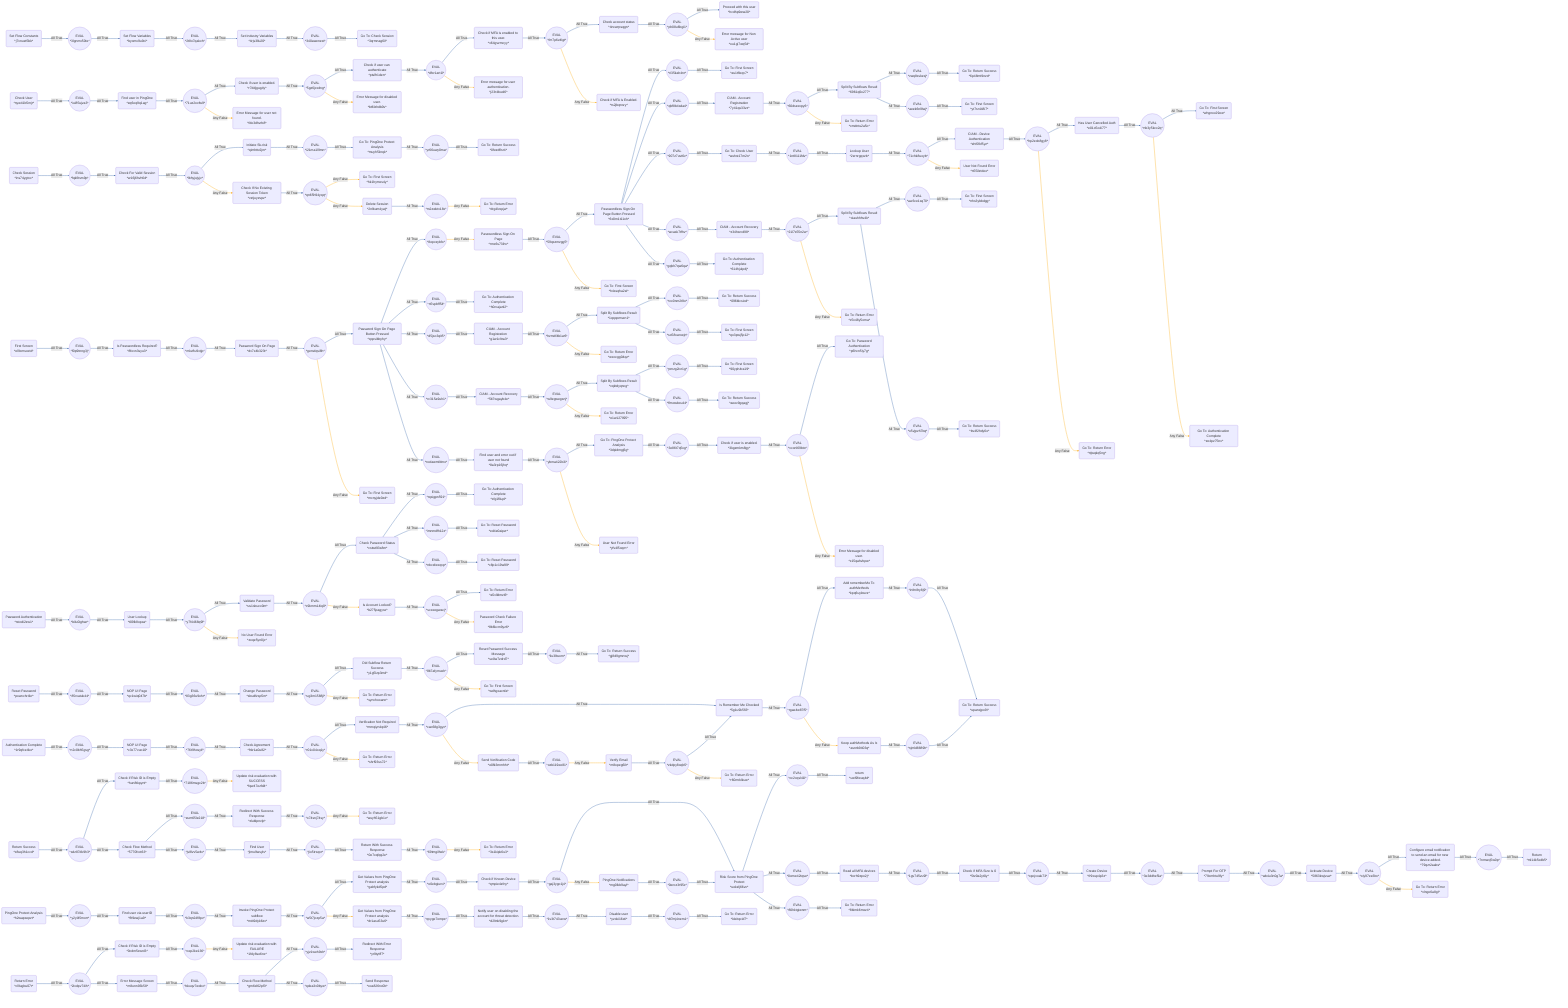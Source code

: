 flowchart LR
    j7vnuet5bk("Set Flow Constants<br>*j7vnuet5bk*") -- All True --> 3lgnmx50te(("EVAL<br>*3lgnmx50te*"))
    3lgnmx50te(("EVAL<br>*3lgnmx50te*")) -- All True --> byomx9u9ci("Set Flow Variables<br>*byomx9u9ci*")
    byomx9u9ci("Set Flow Variables<br>*byomx9u9ci*") -- All True --> 2t8o7qakxh(("EVAL<br>*2t8o7qakxh*"))
    2t8o7qakxh(("EVAL<br>*2t8o7qakxh*")) -- All True --> 4rjs3llu20("Set Industry Variables<br>*4rjs3llu20*")
    4rjs3llu20("Set Industry Variables<br>*4rjs3llu20*") -- All True --> 340awenest(("EVAL<br>*340awenest*"))
    340awenest(("EVAL<br>*340awenest*")) -- All True --> 3qrmnag6il("Go To: Check Session<br>*3qrmnag6il*")
    nyw41b5mjr("Check User<br>*nyw41b5mjr*") -- All True --> iui85ujva3(("EVAL<br>*iui85ujva3*"))
    iui85ujva3(("EVAL<br>*iui85ujva3*")) -- All True --> eq6oq9q1ag("Find user in PingOne<br>*eq6oq9q1ag*")
    eq6oq9q1ag("Find user in PingOne<br>*eq6oq9q1ag*") -- All True --> 71uz2oxfw9(("EVAL<br>*71uz2oxfw9*"))
    71uz2oxfw9(("EVAL<br>*71uz2oxfw9*")) -- All True --> r7ddjgug4y("Check if user is enabled.<br>*r7ddjgug4y*")
    r7ddjgug4y("Check if user is enabled.<br>*r7ddjgug4y*") -- All True --> 5gz6jcxdng(("EVAL<br>*5gz6jcxdng*"))
    5gz6jcxdng(("EVAL<br>*5gz6jcxdng*")) -- All True --> ptslfr1den("Check if user can authenticate<br>*ptslfr1den*")
    ptslfr1den("Check if user can authenticate<br>*ptslfr1den*") -- All True --> dfcr1art1l(("EVAL<br>*dfcr1art1l*"))
    dfcr1art1l(("EVAL<br>*dfcr1art1l*")) -- All True --> v64gvzmcyy("Check if MFA is enabled to this user.<br>*v64gvzmcyy*")
    v64gvzmcyy("Check if MFA is enabled to this user.<br>*v64gvzmcyy*") -- All True --> fm7p6z4lgt(("EVAL<br>*fm7p6z4lgt*"))
    fm7p6z4lgt(("EVAL<br>*fm7p6z4lgt*")) -- All True --> 4ncwrpsqgn("Check account status<br>*4ncwrpsqgn*")
    4ncwrpsqgn("Check account status<br>*4ncwrpsqgn*") -- All True --> ph08u6bgi1(("EVAL<br>*ph08u6bgi1*"))
    ph08u6bgi1(("EVAL<br>*ph08u6bgi1*")) -- All True --> hcdhp9ww20("Proceed with this user<br>*hcdhp9ww20*")
    ph08u6bgi1(("EVAL<br>*ph08u6bgi1*")) -- Any False --> ou1gi7wq5d("Error message for Non Active user<br>*ou1gi7wq5d*")
    fm7p6z4lgt(("EVAL<br>*fm7p6z4lgt*")) -- Any False --> rs2jbqnsry("Check if MFA is Enabled.<br>*rs2jbqnsry*")
    dfcr1art1l(("EVAL<br>*dfcr1art1l*")) -- Any False --> j23r4buol6("Error message for user authentication.<br>*j23r4buol6*")
    5gz6jcxdng(("EVAL<br>*5gz6jcxdng*")) -- Any False --> bt6lzhdb0v("Error Message for disabled user.<br>*bt6lzhdb0v*")
    71uz2oxfw9(("EVAL<br>*71uz2oxfw9*")) -- Any False --> fdo3dhvrb8("Error Message for user not found.<br>*fdo3dhvrb8*")
    ins74ygtvc("Check Session<br>*ins74ygtvc*") -- All True --> fqkfitsm9p(("EVAL<br>*fqkfitsm9p*"))
    fqkfitsm9p(("EVAL<br>*fqkfitsm9p*")) -- All True --> w16j6hvh6d("Check For Valid Session<br>*w16j6hvh6d*")
    w16j6hvh6d("Check For Valid Session<br>*w16j6hvh6d*") -- All True --> lbhyjujyjv(("EVAL<br>*lbhyjujyjv*"))
    lbhyjujyjv(("EVAL<br>*lbhyjujyjv*")) -- All True --> qimhttv2jm("Initiate Sk-risk<br>*qimhttv2jm*")
    qimhttv2jm("Initiate Sk-risk<br>*qimhttv2jm*") -- All True --> i21ma1l9mn(("EVAL<br>*i21ma1l9mn*"))
    i21ma1l9mn(("EVAL<br>*i21ma1l9mn*")) -- All True --> muyh5iinqk("Go To: PingOne Protect Analysis<br>*muyh5iinqk*")
    muyh5iinqk("Go To: PingOne Protect Analysis<br>*muyh5iinqk*") -- All True --> yr66uwy0ma(("EVAL<br>*yr66uwy0ma*"))
    yr66uwy0ma(("EVAL<br>*yr66uwy0ma*")) -- All True --> 0fezdflrz4("Go To: Return Success<br>*0fezdflrz4*")
    lbhyjujyjv(("EVAL<br>*lbhyjujyjv*")) -- Any False --> vztjuyevpz("Check If No Existing Session Token<br>*vztjuyevpz*")
    vztjuyevpz("Check If No Existing Session Token<br>*vztjuyevpz*") -- All True --> qn65h94yqq(("EVAL<br>*qn65h94yqq*"))
    qn65h94yqq(("EVAL<br>*qn65h94yqq*")) -- Any False --> hk1hymxs4y("Go To: First Screen<br>*hk1hymxs4y*")
    qn65h94yqq(("EVAL<br>*qn65h94yqq*")) -- Any False --> 2nlbum4ywj("Delete Session<br>*2nlbum4ywj*")
    2nlbum4ywj("Delete Session<br>*2nlbum4ywj*") -- All True --> m2zwktv18x(("EVAL<br>*m2zwktv18x*"))
    m2zwktv18x(("EVAL<br>*m2zwktv18x*")) -- Any False --> drg4lvxpjw("Go To: Return Error<br>*drg4lvxpjw*")
    el9cmscetd("First Screen<br>*el9cmscetd*") -- All True --> f0p9tnng3j(("EVAL<br>*f0p9tnng3j*"))
    f0p9tnng3j(("EVAL<br>*f0p9tnng3j*")) -- All True --> 8fovn3syu3("Is Passwordless Required?<br>*8fovn3syu3*")
    8fovn3syu3("Is Passwordless Required?<br>*8fovn3syu3*") -- All True --> mkz8u9xtjp(("EVAL<br>*mkz8u9xtjp*"))
    mkz8u9xtjp(("EVAL<br>*mkz8u9xtjp*")) -- All True --> dv7x4k323t("Password Sign On Page<br>*dv7x4k323t*")
    dv7x4k323t("Password Sign On Page<br>*dv7x4k323t*") -- All True --> gersdqsi8h(("EVAL<br>*gersdqsi8h*"))
    gersdqsi8h(("EVAL<br>*gersdqsi8h*")) -- All True --> cppsibbyhy("Password Sign On Page Button Pressed<br>*cppsibbyhy*")
    cppsibbyhy("Password Sign On Page Button Pressed<br>*cppsibbyhy*") -- All True --> 8epxzybfo(("EVAL<br>*8epxzybfo*"))
    8epxzybfo(("EVAL<br>*8epxzybfo*")) -- Any False --> rmx6s73ihv("Passwordless Sign On Page<br>*rmx6s73ihv*")
    rmx6s73ihv("Passwordless Sign On Page<br>*rmx6s73ihv*") -- All True --> 59qszmzgg5(("EVAL<br>*59qszmzgg5*"))
    59qszmzgg5(("EVAL<br>*59qszmzgg5*")) -- All True --> 6x0m1t11oh("Passwordless Sign On Page Button Pressed<br>*6x0m1t11oh*")
    6x0m1t11oh("Passwordless Sign On Page Button Pressed<br>*6x0m1t11oh*") -- All True --> ri35kah4nr(("EVAL<br>*ri35kah4nr*"))
    ri35kah4nr(("EVAL<br>*ri35kah4nr*")) -- All True --> as1tfleqv7("Go To: First Screen<br>*as1tfleqv7*")
    6x0m1t11oh("Passwordless Sign On Page Button Pressed<br>*6x0m1t11oh*") -- All True --> qbf8b4sda4(("EVAL<br>*qbf8b4sda4*"))
    qbf8b4sda4(("EVAL<br>*qbf8b4sda4*")) -- All True --> 7y41qu33vz("CIAM - Account Registration<br>*7y41qu33vz*")
    7y41qu33vz("CIAM - Account Registration<br>*7y41qu33vz*") -- All True --> 60dszexpy6(("EVAL<br>*60dszexpy6*"))
    60dszexpy6(("EVAL<br>*60dszexpy6*")) -- All True --> 6961q0o277("Split By Subflows Result<br>*6961q0o277*")
    6961q0o277("Split By Subflows Result<br>*6961q0o277*") -- All True --> vwq8svkesj(("EVAL<br>*vwq8svkesj*"))
    vwq8svkesj(("EVAL<br>*vwq8svkesj*")) -- All True --> 6p48mt9nzd("Go To: Return Success<br>*6p48mt9nzd*")
    6961q0o277("Split By Subflows Result<br>*6961q0o277*") -- All True --> aeek6nl8wj(("EVAL<br>*aeek6nl8wj*"))
    aeek6nl8wj(("EVAL<br>*aeek6nl8wj*")) -- All True --> yt7rz448i7("Go To: First Screen<br>*yt7rz448i7*")
    60dszexpy6(("EVAL<br>*60dszexpy6*")) -- Any False --> xmdntu2a5o("Go To: Return Error<br>*xmdntu2a5o*")
    6x0m1t11oh("Passwordless Sign On Page Button Pressed<br>*6x0m1t11oh*") -- All True --> 907z7uvt6v(("EVAL<br>*907z7uvt6v*"))
    907z7uvt6v(("EVAL<br>*907z7uvt6v*")) -- All True --> wuhst17m2s("Go To: Check User<br>*wuhst17m2s*")
    wuhst17m2s("Go To: Check User<br>*wuhst17m2s*") -- All True --> 1nt8111fdv(("EVAL<br>*1nt8111fdv*"))
    1nt8111fdv(("EVAL<br>*1nt8111fdv*")) -- All True --> 2ernrgqxzb("Lookup User<br>*2ernrgqxzb*")
    2ernrgqxzb("Lookup User<br>*2ernrgqxzb*") -- All True --> 71chk8uoyb(("EVAL<br>*71chk8uoyb*"))
    71chk8uoyb(("EVAL<br>*71chk8uoyb*")) -- All True --> eht5fkf5yz("CIAM - Device Authentication<br>*eht5fkf5yz*")
    eht5fkf5yz("CIAM - Device Authentication<br>*eht5fkf5yz*") -- All True --> hp2eob8gy8(("EVAL<br>*hp2eob8gy8*"))
    hp2eob8gy8(("EVAL<br>*hp2eob8gy8*")) -- All True --> e01o5o4i77("Has User Cancelled Auth<br>*e01o5o4i77*")
    e01o5o4i77("Has User Cancelled Auth<br>*e01o5o4i77*") -- All True --> nb3y5kcx2q(("EVAL<br>*nb3y5kcx2q*"))
    nb3y5kcx2q(("EVAL<br>*nb3y5kcx2q*")) -- All True --> whgnox29ew("Go To: First Screen<br>*whgnox29ew*")
    nb3y5kcx2q(("EVAL<br>*nb3y5kcx2q*")) -- Any False --> ze4pz75nx("Go To: Authentication Complete<br>*ze4pz75nx*")
    hp2eob8gy8(("EVAL<br>*hp2eob8gy8*")) -- Any False --> rtjwqkq5ng("Go To: Return Error<br>*rtjwqkq5ng*")
    71chk8uoyb(("EVAL<br>*71chk8uoyb*")) -- Any False --> n55ilztdeo("User Not Found Error<br>*n55ilztdeo*")
    6x0m1t11oh("Passwordless Sign On Page Button Pressed<br>*6x0m1t11oh*") -- All True --> wcask7tfhv(("EVAL<br>*wcask7tfhv*"))
    wcask7tfhv(("EVAL<br>*wcask7tfhv*")) -- All True --> z34hsrcd98("CIAM - Account Recovery <br>*z34hsrcd98*")
    z34hsrcd98("CIAM - Account Recovery <br>*z34hsrcd98*") -- All True --> 21l7s55n2w(("EVAL<br>*21l7s55n2w*"))
    21l7s55n2w(("EVAL<br>*21l7s55n2w*")) -- All True --> oiauhhhv4k("Split By Subflows Result<br>*oiauhhhv4k*")
    oiauhhhv4k("Split By Subflows Result<br>*oiauhhhv4k*") -- All True --> aw3ce1sq70(("EVAL<br>*aw3ce1sq70*"))
    aw3ce1sq70(("EVAL<br>*aw3ce1sq70*")) -- All True --> nhs3ybbdgg("Go To: First Screen<br>*nhs3ybbdgg*")
    oiauhhhv4k("Split By Subflows Result<br>*oiauhhhv4k*") -- All True --> o5vjpzh7bq(("EVAL<br>*o5vjpzh7bq*"))
    o5vjpzh7bq(("EVAL<br>*o5vjpzh7bq*")) -- All True --> bv4f2hdy6o("Go To: Return Success<br>*bv4f2hdy6o*")
    21l7s55n2w(("EVAL<br>*21l7s55n2w*")) -- Any False --> x5v48y5oma("Go To: Return Error<br>*x5v48y5oma*")
    6x0m1t11oh("Passwordless Sign On Page Button Pressed<br>*6x0m1t11oh*") -- All True --> gqbh7qw6qa(("EVAL<br>*gqbh7qw6qa*"))
    gqbh7qw6qa(("EVAL<br>*gqbh7qw6qa*")) -- All True --> 614hjulpdj("Go To: Authentication Complete<br>*614hjulpdj*")
    59qszmzgg5(("EVAL<br>*59qszmzgg5*")) -- Any False --> h4ssqha2ei("Go To: First Screen<br>*h4ssqha2ei*")
    cppsibbyhy("Password Sign On Page Button Pressed<br>*cppsibbyhy*") -- All True --> n5vpbff54(("EVAL<br>*n5vpbff54*"))
    n5vpbff54(("EVAL<br>*n5vpbff54*")) -- All True --> h0rcajanl2("Go To: Authentication Complete<br>*h0rcajanl2*")
    cppsibbyhy("Password Sign On Page Button Pressed<br>*cppsibbyhy*") -- All True --> d5jso3qit5(("EVAL<br>*d5jso3qit5*"))
    d5jso3qit5(("EVAL<br>*d5jso3qit5*")) -- All True --> g1w1cltra3("CIAM - Account Registration <br>*g1w1cltra3*")
    g1w1cltra3("CIAM - Account Registration <br>*g1w1cltra3*") -- All True --> hzmdf4b1w6(("EVAL<br>*hzmdf4b1w6*"))
    hzmdf4b1w6(("EVAL<br>*hzmdf4b1w6*")) -- All True --> 1qqopmsxn1("Split By Subflows Result<br>*1qqopmsxn1*")
    1qqopmsxn1("Split By Subflows Result<br>*1qqopmsxn1*") -- All True --> tcx0nm2t9o(("EVAL<br>*tcx0nm2t9o*"))
    tcx0nm2t9o(("EVAL<br>*tcx0nm2t9o*")) -- All True --> 096blcsiod("Go To: Return Success<br>*096blcsiod*")
    1qqopmsxn1("Split By Subflows Result<br>*1qqopmsxn1*") -- All True --> so58xwowjn(("EVAL<br>*so58xwowjn*"))
    so58xwowjn(("EVAL<br>*so58xwowjn*")) -- All True --> qo3pwj5p12("Go To: First Screen<br>*qo3pwj5p12*")
    hzmdf4b1w6(("EVAL<br>*hzmdf4b1w6*")) -- Any False --> wxocgg04qz("Go To: Return Error<br>*wxocgg04qz*")
    cppsibbyhy("Password Sign On Page Button Pressed<br>*cppsibbyhy*") -- All True --> rc315a9uh1(("EVAL<br>*rc315a9uh1*"))
    rc315a9uh1(("EVAL<br>*rc315a9uh1*")) -- All True --> 5b7wgayb4e("CIAM - Account Recovery <br>*5b7wgayb4e*")
    5b7wgayb4e("CIAM - Account Recovery <br>*5b7wgayb4e*") -- All True --> w9egwegsnj(("EVAL<br>*w9egwegsnj*"))
    w9egwegsnj(("EVAL<br>*w9egwegsnj*")) -- All True --> cqktdyqncg("Split By Subflows Result<br>*cqktdyqncg*")
    cqktdyqncg("Split By Subflows Result<br>*cqktdyqncg*") -- All True --> pmzg2ixr1g(("EVAL<br>*pmzg2ixr1g*"))
    pmzg2ixr1g(("EVAL<br>*pmzg2ixr1g*")) -- All True --> 90yph4ra19("Go To: First Screen<br>*90yph4ra19*")
    cqktdyqncg("Split By Subflows Result<br>*cqktdyqncg*") -- All True --> flmowbcu44(("EVAL<br>*flmowbcu44*"))
    flmowbcu44(("EVAL<br>*flmowbcu44*")) -- All True --> aeev9gqagj("Go To: Return Success<br>*aeev9gqagj*")
    w9egwegsnj(("EVAL<br>*w9egwegsnj*")) -- Any False --> e1w127ll95("Go To: Return Error<br>*e1w127ll95*")
    cppsibbyhy("Password Sign On Page Button Pressed<br>*cppsibbyhy*") -- All True --> ncdawmfdmo(("EVAL<br>*ncdawmfdmo*"))
    ncdawmfdmo(("EVAL<br>*ncdawmfdmo*")) -- All True --> 8a3rp16jhq("Find user and error out if user not found<br>*8a3rp16jhq*")
    8a3rp16jhq("Find user and error out if user not found<br>*8a3rp16jhq*") -- All True --> ybma422b3i(("EVAL<br>*ybma422b3i*"))
    ybma422b3i(("EVAL<br>*ybma422b3i*")) -- All True --> 3dpidmgj6g("Go To: PingOne Protect Analysis<br>*3dpidmgj6g*")
    3dpidmgj6g("Go To: PingOne Protect Analysis<br>*3dpidmgj6g*") -- All True --> 3e86t7q5xg(("EVAL<br>*3e86t7q5xg*"))
    3e86t7q5xg(("EVAL<br>*3e86t7q5xg*")) -- All True --> 3kgzmkm8gy("Check if  user is enabled.<br>*3kgzmkm8gy*")
    3kgzmkm8gy("Check if  user is enabled.<br>*3kgzmkm8gy*") -- All True --> vconl69bto(("EVAL<br>*vconl69bto*"))
    vconl69bto(("EVAL<br>*vconl69bto*")) -- All True --> p6hcn5iy7g("Go To: Password Authentication<br>*p6hcn5iy7g*")
    vconl69bto(("EVAL<br>*vconl69bto*")) -- Any False --> x15qahvbpw("Error Message for disabled user.<br>*x15qahvbpw*")
    ybma422b3i(("EVAL<br>*ybma422b3i*")) -- Any False --> yfv4l5oqrn("User Not Found Error<br>*yfv4l5oqrn*")
    gersdqsi8h(("EVAL<br>*gersdqsi8h*")) -- Any False --> mcnyjde0zd("Go To: First Screen<br>*mcnyjde0zd*")
    rstodi2zw1("Password Authentication<br>*rstodi2zw1*") -- All True --> bilu0ighwr(("EVAL<br>*bilu0ighwr*"))
    bilu0ighwr(("EVAL<br>*bilu0ighwr*")) -- All True --> t09lk8opxa("User Lookup<br>*t09lk8opxa*")
    t09lk8opxa("User Lookup<br>*t09lk8opxa*") -- All True --> y7f4468q9f(("EVAL<br>*y7f4468q9f*"))
    y7f4468q9f(("EVAL<br>*y7f4468q9f*")) -- All True --> us1sbucx0m("Validate Password<br>*us1sbucx0m*")
    us1sbucx0m("Validate Password<br>*us1sbucx0m*") -- All True --> c9kmm14iq0(("EVAL<br>*c9kmm14iq0*"))
    c9kmm14iq0(("EVAL<br>*c9kmm14iq0*")) -- All True --> cstwt93s8m("Check Password Status<br>*cstwt93s8m*")
    cstwt93s8m("Check Password Status<br>*cstwt93s8m*") -- All True --> rqsigpn591(("EVAL<br>*rqsigpn591*"))
    rqsigpn591(("EVAL<br>*rqsigpn591*")) -- All True --> xfg1fliupl("Go To: Authentication Complete<br>*xfg1fliupl*")
    cstwt93s8m("Check Password Status<br>*cstwt93s8m*") -- All True --> imnmdfh12z(("EVAL<br>*imnmdfh12z*"))
    imnmdfh12z(("EVAL<br>*imnmdfh12z*")) -- All True --> ed4e0aipzr("Go To: Reset Password<br>*ed4e0aipzr*")
    cstwt93s8m("Check Password Status<br>*cstwt93s8m*") -- All True --> nbcsfwxqvp(("EVAL<br>*nbcsfwxqvp*"))
    nbcsfwxqvp(("EVAL<br>*nbcsfwxqvp*")) -- All True --> c8p1c19w99("Go To: Reset Password<br>*c8p1c19w99*")
    c9kmm14iq0(("EVAL<br>*c9kmm14iq0*")) -- Any False --> b275pagysx("Is Account Locked?<br>*b275pagysx*")
    b275pagysx("Is Account Locked?<br>*b275pagysx*") -- All True --> scxeegwacj(("EVAL<br>*scxeegwacj*"))
    scxeegwacj(("EVAL<br>*scxeegwacj*")) -- All True --> a5vlldmzi6("Go To: Return Error<br>*a5vlldmzi6*")
    scxeegwacj(("EVAL<br>*scxeegwacj*")) -- Any False --> 8b6kcm9yz6("Password Check Failure Error<br>*8b6kcm9yz6*")
    y7f4468q9f(("EVAL<br>*y7f4468q9f*")) -- Any False --> zoqe5yn0jc("No User Found Error<br>*zoqe5yn0jc*")
    powvchr4kr("Reset Password<br>*powvchr4kr*") -- All True --> 85rxatuk44(("EVAL<br>*85rxatuk44*"))
    85rxatuk44(("EVAL<br>*85rxatuk44*")) -- All True --> qc1wiq047b("NOP UI Page<br>*qc1wiq047b*")
    qc1wiq047b("NOP UI Page<br>*qc1wiq047b*") -- All True --> 83g36u9ohr(("EVAL<br>*83g36u9ohr*"))
    83g36u9ohr(("EVAL<br>*83g36u9ohr*")) -- All True --> sbudfzsp5m("Change Password<br>*sbudfzsp5m*")
    sbudfzsp5m("Change Password<br>*sbudfzsp5m*") -- All True --> ug3m1588jl(("EVAL<br>*ug3m1588jl*"))
    ug3m1588jl(("EVAL<br>*ug3m1588jl*")) -- All True --> y1g5lzp3md("Did Subflow Return Success<br>*y1g5lzp3md*")
    y1g5lzp3md("Did Subflow Return Success<br>*y1g5lzp3md*") -- All True --> 8b7afymuxh(("EVAL<br>*8b7afymuxh*"))
    8b7afymuxh(("EVAL<br>*8b7afymuxh*")) -- All True --> se0w7zdrd7("Reset Password Success Message<br>*se0w7zdrd7*")
    se0w7zdrd7("Reset Password Success Message<br>*se0w7zdrd7*") -- All True --> liu3llworn(("EVAL<br>*liu3llworn*"))
    liu3llworn(("EVAL<br>*liu3llworn*")) -- All True --> gj8d9gmnwj("Go To: Return Success<br>*gj8d9gmnwj*")
    8b7afymuxh(("EVAL<br>*8b7afymuxh*")) -- Any False --> wdhgxaxnfa("Go To: First Screen<br>*wdhgxaxnfa*")
    ug3m1588jl(("EVAL<br>*ug3m1588jl*")) -- Any False --> synvhooann("Go To: Return Error<br>*synvhooann*")
    1r9qfce4ko("Authentication Complete<br>*1r9qfce4ko*") -- All True --> n2c0bh5gsg(("EVAL<br>*n2c0bh5gsg*"))
    n2c0bh5gsg(("EVAL<br>*n2c0bh5gsg*")) -- All True --> c3x77vuo10("NOP UI Page<br>*c3x77vuo10*")
    c3x77vuo10("NOP UI Page<br>*c3x77vuo10*") -- All True --> 76t9hosyif(("EVAL<br>*76t9hosyif*"))
    76t9hosyif(("EVAL<br>*76t9hosyif*")) -- All True --> frkr1a0u82("Check Agreement<br>*frkr1a0u82*")
    frkr1a0u82("Check Agreement<br>*frkr1a0u82*") -- All True --> r01x04oq1y(("EVAL<br>*r01x04oq1y*"))
    r01x04oq1y(("EVAL<br>*r01x04oq1y*")) -- All True --> mmqiyn4q46("Verification Not Required<br>*mmqiyn4q46*")
    mmqiyn4q46("Verification Not Required<br>*mmqiyn4q46*") -- All True --> cao68g3gyc(("EVAL<br>*cao68g3gyc*"))
    cao68g3gyc(("EVAL<br>*cao68g3gyc*")) -- All True --> 5g1u9k5fi3("Is Remember Me Checked<br>*5g1u9k5fi3*")
    5g1u9k5fi3("Is Remember Me Checked<br>*5g1u9k5fi3*") -- All True --> rgae4w87f5(("EVAL<br>*rgae4w87f5*"))
    rgae4w87f5(("EVAL<br>*rgae4w87f5*")) -- All True --> kpq6uykwvz("Add rememberMe To authMethods<br>*kpq6uykwvz*")
    kpq6uykwvz("Add rememberMe To authMethods<br>*kpq6uykwvz*") -- All True --> infm8ry8j9(("EVAL<br>*infm8ry8j9*"))
    infm8ry8j9(("EVAL<br>*infm8ry8j9*")) -- All True --> upanxjpo9i("Go To: Return Success<br>*upanxjpo9i*")
    rgae4w87f5(("EVAL<br>*rgae4w87f5*")) -- Any False --> asnrb9403q("Keep authMethods As Is<br>*asnrb9403q*")
    asnrb9403q("Keep authMethods As Is<br>*asnrb9403q*") -- All True --> njmld8889h(("EVAL<br>*njmld8889h*"))
    njmld8889h(("EVAL<br>*njmld8889h*")) -- All True --> upanxjpo9i("Go To: Return Success<br>*upanxjpo9i*")
    cao68g3gyc(("EVAL<br>*cao68g3gyc*")) -- Any False --> e0fk3mmhht("Send Verification Code<br>*e0fk3mmhht*")
    e0fk3mmhht("Send Verification Code<br>*e0fk3mmhht*") -- All True --> ozb119ee81(("EVAL<br>*ozb119ee81*"))
    ozb119ee81(("EVAL<br>*ozb119ee81*")) -- Any False --> m8opeg6ilr("Verify Email<br>*m8opeg6ilr*")
    m8opeg6ilr("Verify Email<br>*m8opeg6ilr*") -- All True --> zkdpy8oqb5(("EVAL<br>*zkdpy8oqb5*"))
    zkdpy8oqb5(("EVAL<br>*zkdpy8oqb5*")) -- All True --> 5g1u9k5fi3("Is Remember Me Checked<br>*5g1u9k5fi3*")
    zkdpy8oqb5(("EVAL<br>*zkdpy8oqb5*")) -- Any False --> r60mrklkuw("Go To: Return Error<br>*r60mrklkuw*")
    r01x04oq1y(("EVAL<br>*r01x04oq1y*")) -- Any False --> shrf93ss72("Go To: Return Error<br>*shrf93ss72*")
    h2wapsopzt("PingOne Protect Analysis<br>*h2wapsopzt*") -- All True --> y2yl45morr(("EVAL<br>*y2yl45morr*"))
    y2yl45morr(("EVAL<br>*y2yl45morr*")) -- All True --> flt9ewj1a9("Find user via userID<br>*flt9ewj1a9*")
    flt9ewj1a9("Find user via userID<br>*flt9ewj1a9*") -- All True --> k3qn24f8pv(("EVAL<br>*k3qn24f8pv*"))
    k3qn24f8pv(("EVAL<br>*k3qn24f8pv*")) -- All True --> mt49dyk6zx("Invoke PingOne Protect subflow<br>*mt49dyk6zx*")
    mt49dyk6zx("Invoke PingOne Protect subflow<br>*mt49dyk6zx*") -- All True --> w5t7jozp5a(("EVAL<br>*w5t7jozp5a*"))
    w5t7jozp5a(("EVAL<br>*w5t7jozp5a*")) -- All True --> gahfykd5pd("Get Values from PingOne Protect analysis<br>*gahfykd5pd*")
    gahfykd5pd("Get Values from PingOne Protect analysis<br>*gahfykd5pd*") -- All True --> o0ebgiurvi(("EVAL<br>*o0ebgiurvi*"))
    o0ebgiurvi(("EVAL<br>*o0ebgiurvi*")) -- All True --> qmpie4zfny("Check if Known Device<br>*qmpie4zfny*")
    qmpie4zfny("Check if Known Device<br>*qmpie4zfny*") -- All True --> gaj3ygo1j4(("EVAL<br>*gaj3ygo1j4*"))
    gaj3ygo1j4(("EVAL<br>*gaj3ygo1j4*")) -- All True --> uekzlj66vx("Risk Score from PingOne Protect<br>*uekzlj66vx*")
    uekzlj66vx("Risk Score from PingOne Protect<br>*uekzlj66vx*") -- All True --> oc2cqsl41l(("EVAL<br>*oc2cqsl41l*"))
    oc2cqsl41l(("EVAL<br>*oc2cqsl41l*")) -- All True --> uwl9fwuq4d("return<br>*uwl9fwuq4d*")
    uekzlj66vx("Risk Score from PingOne Protect<br>*uekzlj66vx*") -- All True --> 0cmw42tqse(("EVAL<br>*0cmw42tqse*"))
    0cmw42tqse(("EVAL<br>*0cmw42tqse*")) -- All True --> bcrh9zpo2j("Read all MFA devices<br>*bcrh9zpo2j*")
    bcrh9zpo2j("Read all MFA devices<br>*bcrh9zpo2j*") -- All True --> 1gv745vu9f(("EVAL<br>*1gv745vu9f*"))
    1gv745vu9f(("EVAL<br>*1gv745vu9f*")) -- All True --> 5tz0a2yt0y("Check if MFA Size is 0<br>*5tz0a2yt0y*")
    5tz0a2yt0y("Check if MFA Size is 0<br>*5tz0a2yt0y*") -- All True --> opojvoak73(("EVAL<br>*opojvoak73*"))
    opojvoak73(("EVAL<br>*opojvoak73*")) -- All True --> fr9xup4p3z("Create Device<br>*fr9xup4p3z*")
    fr9xup4p3z("Create Device<br>*fr9xup4p3z*") -- All True --> 3e3ddhe5la(("EVAL<br>*3e3ddhe5la*"))
    3e3ddhe5la(("EVAL<br>*3e3ddhe5la*")) -- All True --> 79cmhtu9fy("Prompt For OTP<br>*79cmhtu9fy*")
    79cmhtu9fy("Prompt For OTP<br>*79cmhtu9fy*") -- All True --> wb4u3n0g7a(("EVAL<br>*wb4u3n0g7a*"))
    wb4u3n0g7a(("EVAL<br>*wb4u3n0g7a*")) -- All True --> 5863kwjvsw("Activate Device<br>*5863kwjvsw*")
    5863kwjvsw("Activate Device<br>*5863kwjvsw*") -- All True --> oiy97ee3bv(("EVAL<br>*oiy97ee3bv*"))
    oiy97ee3bv(("EVAL<br>*oiy97ee3bv*")) -- All True --> 79qzr2aabs("Configure email notification to send an email for new device added.<br>*79qzr2aabs*")
    79qzr2aabs("Configure email notification to send an email for new device added.<br>*79qzr2aabs*") -- All True --> 7nmwxj5w0p(("EVAL<br>*7nmwxj5w0p*"))
    7nmwxj5w0p(("EVAL<br>*7nmwxj5w0p*")) -- All True --> ml14k5xdb5("Return<br>*ml14k5xdb5*")
    oiy97ee3bv(("EVAL<br>*oiy97ee3bv*")) -- Any False --> vlngo6a8gl("Go To: Return Error<br>*vlngo6a8gl*")
    uekzlj66vx("Risk Score from PingOne Protect<br>*uekzlj66vx*") -- All True --> 80hktgiwnm(("EVAL<br>*80hktgiwnm*"))
    80hktgiwnm(("EVAL<br>*80hktgiwnm*")) -- All True --> 8bimk6mxz4("Go To: Return Error<br>*8bimk6mxz4*")
    gaj3ygo1j4(("EVAL<br>*gaj3ygo1j4*")) -- Any False --> mg0lkb9ayl("PingOne Notifications<br>*mg0lkb9ayl*")
    mg0lkb9ayl("PingOne Notifications<br>*mg0lkb9ayl*") -- All True --> 0eroz3r95x(("EVAL<br>*0eroz3r95x*"))
    0eroz3r95x(("EVAL<br>*0eroz3r95x*")) -- All True --> uekzlj66vx("Risk Score from PingOne Protect<br>*uekzlj66vx*")
    w5t7jozp5a(("EVAL<br>*w5t7jozp5a*")) -- Any False --> dr1asu53u6("Get Values from PingOne Protect analysis<br>*dr1asu53u6*")
    dr1asu53u6("Get Values from PingOne Protect analysis<br>*dr1asu53u6*") -- All True --> qvyge7omps(("EVAL<br>*qvyge7omps*"))
    qvyge7omps(("EVAL<br>*qvyge7omps*")) -- All True --> d2ltnk9gkn("Notify user on disabling the account for threat detection.<br>*d2ltnk9gkn*")
    d2ltnk9gkn("Notify user on disabling the account for threat detection.<br>*d2ltnk9gkn*") -- All True --> 1v3t743uow(("EVAL<br>*1v3t743uow*"))
    1v3t743uow(("EVAL<br>*1v3t743uow*")) -- All True --> yzoki16xti("Disable user<br>*yzoki16xti*")
    yzoki16xti("Disable user<br>*yzoki16xti*") -- All True --> dt7mj4nem1(("EVAL<br>*dt7mj4nem1*"))
    dt7mj4nem1(("EVAL<br>*dt7mj4nem1*")) -- All True --> kleitqcid7("Go To: Return Error<br>*kleitqcid7*")
    x8uq3h1ccd("Return Success<br>*x8uq3h1ccd*") -- All True --> sdz87dk9h3(("EVAL<br>*sdz87dk9h3*"))
    sdz87dk9h3(("EVAL<br>*sdz87dk9h3*")) -- All True --> hun8tkpynt("Check if Risk ID is Empty<br>*hun8tkpynt*")
    hun8tkpynt("Check if Risk ID is Empty<br>*hun8tkpynt*") -- All True --> 7186msgx2b(("EVAL<br>*7186msgx2b*"))
    7186msgx2b(("EVAL<br>*7186msgx2b*")) -- Any False --> fqw47ezfd4("Update risk evaluation with SUCCESS<br>*fqw47ezfd4*")
    sdz87dk9h3(("EVAL<br>*sdz87dk9h3*")) -- All True --> 5770fvct63("Check Flow Method<br>*5770fvct63*")
    5770fvct63("Check Flow Method<br>*5770fvct63*") -- All True --> eum65le218(("EVAL<br>*eum65le218*"))
    eum65le218(("EVAL<br>*eum65le218*")) -- All True --> zlublpnvlp("Redirect With Success Response<br>*zlublpnvlp*")
    zlublpnvlp("Redirect With Success Response<br>*zlublpnvlp*") -- All True --> o74snj74sy(("EVAL<br>*o74snj74sy*"))
    o74snj74sy(("EVAL<br>*o74snj74sy*")) -- Any False --> wuyh51gb1x("Go To: Return Error<br>*wuyh51gb1x*")
    5770fvct63("Check Flow Method<br>*5770fvct63*") -- All True --> jv8lvv5w4x(("EVAL<br>*jv8lvv5w4x*"))
    jv8lvv5w4x(("EVAL<br>*jv8lvv5w4x*")) -- All True --> jimu9wsyls("Find User<br>*jimu9wsyls*")
    jimu9wsyls("Find User<br>*jimu9wsyls*") -- All True --> jio5trsqxr(("EVAL<br>*jio5trsqxr*"))
    jio5trsqxr(("EVAL<br>*jio5trsqxr*")) -- All True --> 0e7xqfqq2e("Return With Success Response<br>*0e7xqfqq2e*")
    0e7xqfqq2e("Return With Success Response<br>*0e7xqfqq2e*") -- All True --> 69tmgilhek(("EVAL<br>*69tmgilhek*"))
    69tmgilhek(("EVAL<br>*69tmgilhek*")) -- Any False --> 3s1kipk6u3("Go To: Return Error<br>*3s1kipk6u3*")
    cl9ugbu07r("Return Error<br>*cl9ugbu07r*") -- All True --> 2ixdpv74ih(("EVAL<br>*2ixdpv74ih*"))
    2ixdpv74ih(("EVAL<br>*2ixdpv74ih*")) -- All True --> 0cdm5xwnl3("Check if Risk ID is Empty<br>*0cdm5xwnl3*")
    0cdm5xwnl3("Check if Risk ID is Empty<br>*0cdm5xwnl3*") -- All True --> oep2ke136(("EVAL<br>*oep2ke136*"))
    oep2ke136(("EVAL<br>*oep2ke136*")) -- Any False --> 1fdy8se6nx("Update risk evaluation with FAILURE<br>*1fdy8se6nx*")
    2ixdpv74ih(("EVAL<br>*2ixdpv74ih*")) -- All True --> m8unn93k58("Error Message Screen<br>*m8unn93k58*")
    m8unn93k58("Error Message Screen<br>*m8unn93k58*") -- All True --> bkuqv7wdoo(("EVAL<br>*bkuqv7wdoo*"))
    bkuqv7wdoo(("EVAL<br>*bkuqv7wdoo*")) -- All True --> gm6xl62pf3("Check Flow Method<br>*gm6xl62pf3*")
    gm6xl62pf3("Check Flow Method<br>*gm6xl62pf3*") -- All True --> yjz1weh9xh(("EVAL<br>*yjz1weh9xh*"))
    yjz1weh9xh(("EVAL<br>*yjz1weh9xh*")) -- All True --> yr9tytff7("Redirect With Error Response<br>*yr9tytff7*")
    gm6xl62pf3("Check Flow Method<br>*gm6xl62pf3*") -- All True --> qdea3v0byw(("EVAL<br>*qdea3v0byw*"))
    qdea3v0byw(("EVAL<br>*qdea3v0byw*")) -- All True --> oca826nc0b("Send Response<br>*oca826nc0b*")

    linkStyle 0 stroke:#5F84BB,stroke-width:2px;
    linkStyle 1 stroke:#5F84BB,stroke-width:2px;
    linkStyle 2 stroke:#5F84BB,stroke-width:2px;
    linkStyle 3 stroke:#5F84BB,stroke-width:2px;
    linkStyle 4 stroke:#5F84BB,stroke-width:2px;
    linkStyle 5 stroke:#5F84BB,stroke-width:2px;
    linkStyle 6 stroke:#5F84BB,stroke-width:2px;
    linkStyle 7 stroke:#5F84BB,stroke-width:2px;
    linkStyle 8 stroke:#5F84BB,stroke-width:2px;
    linkStyle 9 stroke:#5F84BB,stroke-width:2px;
    linkStyle 10 stroke:#5F84BB,stroke-width:2px;
    linkStyle 11 stroke:#5F84BB,stroke-width:2px;
    linkStyle 12 stroke:#5F84BB,stroke-width:2px;
    linkStyle 13 stroke:#5F84BB,stroke-width:2px;
    linkStyle 14 stroke:#5F84BB,stroke-width:2px;
    linkStyle 15 stroke:#5F84BB,stroke-width:2px;
    linkStyle 16 stroke:#5F84BB,stroke-width:2px;
    linkStyle 17 stroke:#5F84BB,stroke-width:2px;
    linkStyle 18 stroke:#FCBC3E,stroke-width:2px;
    linkStyle 19 stroke:#FCBC3E,stroke-width:2px;
    linkStyle 20 stroke:#FCBC3E,stroke-width:2px;
    linkStyle 21 stroke:#FCBC3E,stroke-width:2px;
    linkStyle 22 stroke:#FCBC3E,stroke-width:2px;
    linkStyle 23 stroke:#5F84BB,stroke-width:2px;
    linkStyle 24 stroke:#5F84BB,stroke-width:2px;
    linkStyle 25 stroke:#5F84BB,stroke-width:2px;
    linkStyle 26 stroke:#5F84BB,stroke-width:2px;
    linkStyle 27 stroke:#5F84BB,stroke-width:2px;
    linkStyle 28 stroke:#5F84BB,stroke-width:2px;
    linkStyle 29 stroke:#5F84BB,stroke-width:2px;
    linkStyle 30 stroke:#5F84BB,stroke-width:2px;
    linkStyle 31 stroke:#FCBC3E,stroke-width:2px;
    linkStyle 32 stroke:#5F84BB,stroke-width:2px;
    linkStyle 33 stroke:#FCBC3E,stroke-width:2px;
    linkStyle 34 stroke:#FCBC3E,stroke-width:2px;
    linkStyle 35 stroke:#5F84BB,stroke-width:2px;
    linkStyle 36 stroke:#FCBC3E,stroke-width:2px;
    linkStyle 37 stroke:#5F84BB,stroke-width:2px;
    linkStyle 38 stroke:#5F84BB,stroke-width:2px;
    linkStyle 39 stroke:#5F84BB,stroke-width:2px;
    linkStyle 40 stroke:#5F84BB,stroke-width:2px;
    linkStyle 41 stroke:#5F84BB,stroke-width:2px;
    linkStyle 42 stroke:#5F84BB,stroke-width:2px;
    linkStyle 43 stroke:#5F84BB,stroke-width:2px;
    linkStyle 44 stroke:#FCBC3E,stroke-width:2px;
    linkStyle 45 stroke:#5F84BB,stroke-width:2px;
    linkStyle 46 stroke:#5F84BB,stroke-width:2px;
    linkStyle 47 stroke:#5F84BB,stroke-width:2px;
    linkStyle 48 stroke:#5F84BB,stroke-width:2px;
    linkStyle 49 stroke:#5F84BB,stroke-width:2px;
    linkStyle 50 stroke:#5F84BB,stroke-width:2px;
    linkStyle 51 stroke:#5F84BB,stroke-width:2px;
    linkStyle 52 stroke:#5F84BB,stroke-width:2px;
    linkStyle 53 stroke:#5F84BB,stroke-width:2px;
    linkStyle 54 stroke:#5F84BB,stroke-width:2px;
    linkStyle 55 stroke:#5F84BB,stroke-width:2px;
    linkStyle 56 stroke:#5F84BB,stroke-width:2px;
    linkStyle 57 stroke:#FCBC3E,stroke-width:2px;
    linkStyle 58 stroke:#5F84BB,stroke-width:2px;
    linkStyle 59 stroke:#5F84BB,stroke-width:2px;
    linkStyle 60 stroke:#5F84BB,stroke-width:2px;
    linkStyle 61 stroke:#5F84BB,stroke-width:2px;
    linkStyle 62 stroke:#5F84BB,stroke-width:2px;
    linkStyle 63 stroke:#5F84BB,stroke-width:2px;
    linkStyle 64 stroke:#5F84BB,stroke-width:2px;
    linkStyle 65 stroke:#5F84BB,stroke-width:2px;
    linkStyle 66 stroke:#5F84BB,stroke-width:2px;
    linkStyle 67 stroke:#5F84BB,stroke-width:2px;
    linkStyle 68 stroke:#FCBC3E,stroke-width:2px;
    linkStyle 69 stroke:#FCBC3E,stroke-width:2px;
    linkStyle 70 stroke:#FCBC3E,stroke-width:2px;
    linkStyle 71 stroke:#5F84BB,stroke-width:2px;
    linkStyle 72 stroke:#5F84BB,stroke-width:2px;
    linkStyle 73 stroke:#5F84BB,stroke-width:2px;
    linkStyle 74 stroke:#5F84BB,stroke-width:2px;
    linkStyle 75 stroke:#5F84BB,stroke-width:2px;
    linkStyle 76 stroke:#5F84BB,stroke-width:2px;
    linkStyle 77 stroke:#5F84BB,stroke-width:2px;
    linkStyle 78 stroke:#5F84BB,stroke-width:2px;
    linkStyle 79 stroke:#FCBC3E,stroke-width:2px;
    linkStyle 80 stroke:#5F84BB,stroke-width:2px;
    linkStyle 81 stroke:#5F84BB,stroke-width:2px;
    linkStyle 82 stroke:#FCBC3E,stroke-width:2px;
    linkStyle 83 stroke:#5F84BB,stroke-width:2px;
    linkStyle 84 stroke:#5F84BB,stroke-width:2px;
    linkStyle 85 stroke:#5F84BB,stroke-width:2px;
    linkStyle 86 stroke:#5F84BB,stroke-width:2px;
    linkStyle 87 stroke:#5F84BB,stroke-width:2px;
    linkStyle 88 stroke:#5F84BB,stroke-width:2px;
    linkStyle 89 stroke:#5F84BB,stroke-width:2px;
    linkStyle 90 stroke:#5F84BB,stroke-width:2px;
    linkStyle 91 stroke:#5F84BB,stroke-width:2px;
    linkStyle 92 stroke:#5F84BB,stroke-width:2px;
    linkStyle 93 stroke:#FCBC3E,stroke-width:2px;
    linkStyle 94 stroke:#5F84BB,stroke-width:2px;
    linkStyle 95 stroke:#5F84BB,stroke-width:2px;
    linkStyle 96 stroke:#5F84BB,stroke-width:2px;
    linkStyle 97 stroke:#5F84BB,stroke-width:2px;
    linkStyle 98 stroke:#5F84BB,stroke-width:2px;
    linkStyle 99 stroke:#5F84BB,stroke-width:2px;
    linkStyle 100 stroke:#5F84BB,stroke-width:2px;
    linkStyle 101 stroke:#5F84BB,stroke-width:2px;
    linkStyle 102 stroke:#FCBC3E,stroke-width:2px;
    linkStyle 103 stroke:#5F84BB,stroke-width:2px;
    linkStyle 104 stroke:#5F84BB,stroke-width:2px;
    linkStyle 105 stroke:#5F84BB,stroke-width:2px;
    linkStyle 106 stroke:#5F84BB,stroke-width:2px;
    linkStyle 107 stroke:#5F84BB,stroke-width:2px;
    linkStyle 108 stroke:#5F84BB,stroke-width:2px;
    linkStyle 109 stroke:#5F84BB,stroke-width:2px;
    linkStyle 110 stroke:#5F84BB,stroke-width:2px;
    linkStyle 111 stroke:#FCBC3E,stroke-width:2px;
    linkStyle 112 stroke:#FCBC3E,stroke-width:2px;
    linkStyle 113 stroke:#FCBC3E,stroke-width:2px;
    linkStyle 114 stroke:#5F84BB,stroke-width:2px;
    linkStyle 115 stroke:#5F84BB,stroke-width:2px;
    linkStyle 116 stroke:#5F84BB,stroke-width:2px;
    linkStyle 117 stroke:#5F84BB,stroke-width:2px;
    linkStyle 118 stroke:#5F84BB,stroke-width:2px;
    linkStyle 119 stroke:#5F84BB,stroke-width:2px;
    linkStyle 120 stroke:#5F84BB,stroke-width:2px;
    linkStyle 121 stroke:#5F84BB,stroke-width:2px;
    linkStyle 122 stroke:#5F84BB,stroke-width:2px;
    linkStyle 123 stroke:#5F84BB,stroke-width:2px;
    linkStyle 124 stroke:#5F84BB,stroke-width:2px;
    linkStyle 125 stroke:#5F84BB,stroke-width:2px;
    linkStyle 126 stroke:#FCBC3E,stroke-width:2px;
    linkStyle 127 stroke:#5F84BB,stroke-width:2px;
    linkStyle 128 stroke:#5F84BB,stroke-width:2px;
    linkStyle 129 stroke:#FCBC3E,stroke-width:2px;
    linkStyle 130 stroke:#FCBC3E,stroke-width:2px;
    linkStyle 131 stroke:#5F84BB,stroke-width:2px;
    linkStyle 132 stroke:#5F84BB,stroke-width:2px;
    linkStyle 133 stroke:#5F84BB,stroke-width:2px;
    linkStyle 134 stroke:#5F84BB,stroke-width:2px;
    linkStyle 135 stroke:#5F84BB,stroke-width:2px;
    linkStyle 136 stroke:#5F84BB,stroke-width:2px;
    linkStyle 137 stroke:#5F84BB,stroke-width:2px;
    linkStyle 138 stroke:#5F84BB,stroke-width:2px;
    linkStyle 139 stroke:#5F84BB,stroke-width:2px;
    linkStyle 140 stroke:#5F84BB,stroke-width:2px;
    linkStyle 141 stroke:#FCBC3E,stroke-width:2px;
    linkStyle 142 stroke:#FCBC3E,stroke-width:2px;
    linkStyle 143 stroke:#5F84BB,stroke-width:2px;
    linkStyle 144 stroke:#5F84BB,stroke-width:2px;
    linkStyle 145 stroke:#5F84BB,stroke-width:2px;
    linkStyle 146 stroke:#5F84BB,stroke-width:2px;
    linkStyle 147 stroke:#5F84BB,stroke-width:2px;
    linkStyle 148 stroke:#5F84BB,stroke-width:2px;
    linkStyle 149 stroke:#5F84BB,stroke-width:2px;
    linkStyle 150 stroke:#5F84BB,stroke-width:2px;
    linkStyle 151 stroke:#5F84BB,stroke-width:2px;
    linkStyle 152 stroke:#5F84BB,stroke-width:2px;
    linkStyle 153 stroke:#5F84BB,stroke-width:2px;
    linkStyle 154 stroke:#5F84BB,stroke-width:2px;
    linkStyle 155 stroke:#FCBC3E,stroke-width:2px;
    linkStyle 156 stroke:#5F84BB,stroke-width:2px;
    linkStyle 157 stroke:#5F84BB,stroke-width:2px;
    linkStyle 158 stroke:#FCBC3E,stroke-width:2px;
    linkStyle 159 stroke:#5F84BB,stroke-width:2px;
    linkStyle 160 stroke:#FCBC3E,stroke-width:2px;
    linkStyle 161 stroke:#5F84BB,stroke-width:2px;
    linkStyle 162 stroke:#5F84BB,stroke-width:2px;
    linkStyle 163 stroke:#FCBC3E,stroke-width:2px;
    linkStyle 164 stroke:#FCBC3E,stroke-width:2px;
    linkStyle 165 stroke:#5F84BB,stroke-width:2px;
    linkStyle 166 stroke:#5F84BB,stroke-width:2px;
    linkStyle 167 stroke:#5F84BB,stroke-width:2px;
    linkStyle 168 stroke:#5F84BB,stroke-width:2px;
    linkStyle 169 stroke:#5F84BB,stroke-width:2px;
    linkStyle 170 stroke:#5F84BB,stroke-width:2px;
    linkStyle 171 stroke:#5F84BB,stroke-width:2px;
    linkStyle 172 stroke:#5F84BB,stroke-width:2px;
    linkStyle 173 stroke:#5F84BB,stroke-width:2px;
    linkStyle 174 stroke:#5F84BB,stroke-width:2px;
    linkStyle 175 stroke:#5F84BB,stroke-width:2px;
    linkStyle 176 stroke:#5F84BB,stroke-width:2px;
    linkStyle 177 stroke:#5F84BB,stroke-width:2px;
    linkStyle 178 stroke:#5F84BB,stroke-width:2px;
    linkStyle 179 stroke:#5F84BB,stroke-width:2px;
    linkStyle 180 stroke:#5F84BB,stroke-width:2px;
    linkStyle 181 stroke:#5F84BB,stroke-width:2px;
    linkStyle 182 stroke:#5F84BB,stroke-width:2px;
    linkStyle 183 stroke:#5F84BB,stroke-width:2px;
    linkStyle 184 stroke:#5F84BB,stroke-width:2px;
    linkStyle 185 stroke:#5F84BB,stroke-width:2px;
    linkStyle 186 stroke:#5F84BB,stroke-width:2px;
    linkStyle 187 stroke:#5F84BB,stroke-width:2px;
    linkStyle 188 stroke:#5F84BB,stroke-width:2px;
    linkStyle 189 stroke:#5F84BB,stroke-width:2px;
    linkStyle 190 stroke:#5F84BB,stroke-width:2px;
    linkStyle 191 stroke:#FCBC3E,stroke-width:2px;
    linkStyle 192 stroke:#5F84BB,stroke-width:2px;
    linkStyle 193 stroke:#5F84BB,stroke-width:2px;
    linkStyle 194 stroke:#FCBC3E,stroke-width:2px;
    linkStyle 195 stroke:#5F84BB,stroke-width:2px;
    linkStyle 196 stroke:#5F84BB,stroke-width:2px;
    linkStyle 197 stroke:#FCBC3E,stroke-width:2px;
    linkStyle 198 stroke:#5F84BB,stroke-width:2px;
    linkStyle 199 stroke:#5F84BB,stroke-width:2px;
    linkStyle 200 stroke:#5F84BB,stroke-width:2px;
    linkStyle 201 stroke:#5F84BB,stroke-width:2px;
    linkStyle 202 stroke:#5F84BB,stroke-width:2px;
    linkStyle 203 stroke:#5F84BB,stroke-width:2px;
    linkStyle 204 stroke:#5F84BB,stroke-width:2px;
    linkStyle 205 stroke:#5F84BB,stroke-width:2px;
    linkStyle 206 stroke:#5F84BB,stroke-width:2px;
    linkStyle 207 stroke:#FCBC3E,stroke-width:2px;
    linkStyle 208 stroke:#5F84BB,stroke-width:2px;
    linkStyle 209 stroke:#5F84BB,stroke-width:2px;
    linkStyle 210 stroke:#5F84BB,stroke-width:2px;
    linkStyle 211 stroke:#5F84BB,stroke-width:2px;
    linkStyle 212 stroke:#FCBC3E,stroke-width:2px;
    linkStyle 213 stroke:#5F84BB,stroke-width:2px;
    linkStyle 214 stroke:#5F84BB,stroke-width:2px;
    linkStyle 215 stroke:#5F84BB,stroke-width:2px;
    linkStyle 216 stroke:#5F84BB,stroke-width:2px;
    linkStyle 217 stroke:#5F84BB,stroke-width:2px;
    linkStyle 218 stroke:#FCBC3E,stroke-width:2px;
    linkStyle 219 stroke:#5F84BB,stroke-width:2px;
    linkStyle 220 stroke:#5F84BB,stroke-width:2px;
    linkStyle 221 stroke:#5F84BB,stroke-width:2px;
    linkStyle 222 stroke:#FCBC3E,stroke-width:2px;
    linkStyle 223 stroke:#5F84BB,stroke-width:2px;
    linkStyle 224 stroke:#5F84BB,stroke-width:2px;
    linkStyle 225 stroke:#5F84BB,stroke-width:2px;
    linkStyle 226 stroke:#5F84BB,stroke-width:2px;
    linkStyle 227 stroke:#5F84BB,stroke-width:2px;
    linkStyle 228 stroke:#5F84BB,stroke-width:2px;
    linkStyle 229 stroke:#5F84BB,stroke-width:2px;